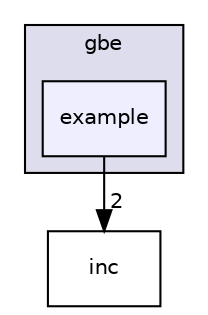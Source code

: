 digraph "fpsoc/driver/ps_driver/gbe/example" {
  compound=true
  node [ fontsize="10", fontname="Helvetica"];
  edge [ labelfontsize="10", labelfontname="Helvetica"];
  subgraph clusterdir_ca6e80077b3b356ba020ee9c14373c5b {
    graph [ bgcolor="#ddddee", pencolor="black", label="gbe" fontname="Helvetica", fontsize="10", URL="dir_ca6e80077b3b356ba020ee9c14373c5b.html"]
  dir_7a455481a7cfab4127b9bfd712ed429b [shape=box, label="example", style="filled", fillcolor="#eeeeff", pencolor="black", URL="dir_7a455481a7cfab4127b9bfd712ed429b.html"];
  }
  dir_70dff01384ca216718507e0be9d7ff6e [shape=box label="inc" URL="dir_70dff01384ca216718507e0be9d7ff6e.html"];
  dir_7a455481a7cfab4127b9bfd712ed429b->dir_70dff01384ca216718507e0be9d7ff6e [headlabel="2", labeldistance=1.5 headhref="dir_000004_000005.html"];
}
